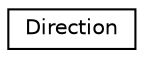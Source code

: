 digraph "Graphical Class Hierarchy"
{
  edge [fontname="Helvetica",fontsize="10",labelfontname="Helvetica",labelfontsize="10"];
  node [fontname="Helvetica",fontsize="10",shape=record];
  rankdir="LR";
  Node1 [label="Direction",height=0.2,width=0.4,color="black", fillcolor="white", style="filled",URL="$struct_direction.html",tooltip="Storage for line sweep direction. "];
}

